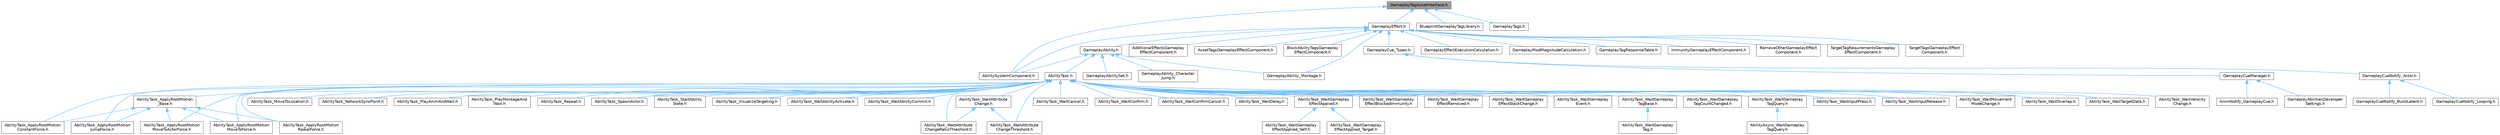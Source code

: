 digraph "GameplayTagAssetInterface.h"
{
 // INTERACTIVE_SVG=YES
 // LATEX_PDF_SIZE
  bgcolor="transparent";
  edge [fontname=Helvetica,fontsize=10,labelfontname=Helvetica,labelfontsize=10];
  node [fontname=Helvetica,fontsize=10,shape=box,height=0.2,width=0.4];
  Node1 [id="Node000001",label="GameplayTagAssetInterface.h",height=0.2,width=0.4,color="gray40", fillcolor="grey60", style="filled", fontcolor="black",tooltip=" "];
  Node1 -> Node2 [id="edge1_Node000001_Node000002",dir="back",color="steelblue1",style="solid",tooltip=" "];
  Node2 [id="Node000002",label="AbilitySystemComponent.h",height=0.2,width=0.4,color="grey40", fillcolor="white", style="filled",URL="$d0/da3/AbilitySystemComponent_8h.html",tooltip=" "];
  Node1 -> Node3 [id="edge2_Node000001_Node000003",dir="back",color="steelblue1",style="solid",tooltip=" "];
  Node3 [id="Node000003",label="BlueprintGameplayTagLibrary.h",height=0.2,width=0.4,color="grey40", fillcolor="white", style="filled",URL="$db/d22/BlueprintGameplayTagLibrary_8h.html",tooltip=" "];
  Node1 -> Node4 [id="edge3_Node000001_Node000004",dir="back",color="steelblue1",style="solid",tooltip=" "];
  Node4 [id="Node000004",label="GameplayEffect.h",height=0.2,width=0.4,color="grey40", fillcolor="white", style="filled",URL="$d4/d15/GameplayEffect_8h.html",tooltip=" "];
  Node4 -> Node2 [id="edge4_Node000004_Node000002",dir="back",color="steelblue1",style="solid",tooltip=" "];
  Node4 -> Node5 [id="edge5_Node000004_Node000005",dir="back",color="steelblue1",style="solid",tooltip=" "];
  Node5 [id="Node000005",label="AdditionalEffectsGameplay\lEffectComponent.h",height=0.2,width=0.4,color="grey40", fillcolor="white", style="filled",URL="$d5/dd7/AdditionalEffectsGameplayEffectComponent_8h.html",tooltip=" "];
  Node4 -> Node6 [id="edge6_Node000004_Node000006",dir="back",color="steelblue1",style="solid",tooltip=" "];
  Node6 [id="Node000006",label="AssetTagsGameplayEffectComponent.h",height=0.2,width=0.4,color="grey40", fillcolor="white", style="filled",URL="$df/d29/AssetTagsGameplayEffectComponent_8h.html",tooltip=" "];
  Node4 -> Node7 [id="edge7_Node000004_Node000007",dir="back",color="steelblue1",style="solid",tooltip=" "];
  Node7 [id="Node000007",label="BlockAbilityTagsGameplay\lEffectComponent.h",height=0.2,width=0.4,color="grey40", fillcolor="white", style="filled",URL="$d3/dad/BlockAbilityTagsGameplayEffectComponent_8h.html",tooltip=" "];
  Node4 -> Node8 [id="edge8_Node000004_Node000008",dir="back",color="steelblue1",style="solid",tooltip=" "];
  Node8 [id="Node000008",label="GameplayAbility.h",height=0.2,width=0.4,color="grey40", fillcolor="white", style="filled",URL="$dc/d44/GameplayAbility_8h.html",tooltip=" "];
  Node8 -> Node2 [id="edge9_Node000008_Node000002",dir="back",color="steelblue1",style="solid",tooltip=" "];
  Node8 -> Node9 [id="edge10_Node000008_Node000009",dir="back",color="steelblue1",style="solid",tooltip=" "];
  Node9 [id="Node000009",label="AbilityTask.h",height=0.2,width=0.4,color="grey40", fillcolor="white", style="filled",URL="$d2/d8e/AbilityTask_8h.html",tooltip=" "];
  Node9 -> Node10 [id="edge11_Node000009_Node000010",dir="back",color="steelblue1",style="solid",tooltip=" "];
  Node10 [id="Node000010",label="AbilityTask_ApplyRootMotion\lConstantForce.h",height=0.2,width=0.4,color="grey40", fillcolor="white", style="filled",URL="$d0/de8/AbilityTask__ApplyRootMotionConstantForce_8h.html",tooltip=" "];
  Node9 -> Node11 [id="edge12_Node000009_Node000011",dir="back",color="steelblue1",style="solid",tooltip=" "];
  Node11 [id="Node000011",label="AbilityTask_ApplyRootMotion\lJumpForce.h",height=0.2,width=0.4,color="grey40", fillcolor="white", style="filled",URL="$d7/db6/AbilityTask__ApplyRootMotionJumpForce_8h.html",tooltip=" "];
  Node9 -> Node12 [id="edge13_Node000009_Node000012",dir="back",color="steelblue1",style="solid",tooltip=" "];
  Node12 [id="Node000012",label="AbilityTask_ApplyRootMotion\lMoveToActorForce.h",height=0.2,width=0.4,color="grey40", fillcolor="white", style="filled",URL="$d5/de3/AbilityTask__ApplyRootMotionMoveToActorForce_8h.html",tooltip=" "];
  Node9 -> Node13 [id="edge14_Node000009_Node000013",dir="back",color="steelblue1",style="solid",tooltip=" "];
  Node13 [id="Node000013",label="AbilityTask_ApplyRootMotion\lMoveToForce.h",height=0.2,width=0.4,color="grey40", fillcolor="white", style="filled",URL="$d3/dc3/AbilityTask__ApplyRootMotionMoveToForce_8h.html",tooltip=" "];
  Node9 -> Node14 [id="edge15_Node000009_Node000014",dir="back",color="steelblue1",style="solid",tooltip=" "];
  Node14 [id="Node000014",label="AbilityTask_ApplyRootMotion\lRadialForce.h",height=0.2,width=0.4,color="grey40", fillcolor="white", style="filled",URL="$da/d06/AbilityTask__ApplyRootMotionRadialForce_8h.html",tooltip=" "];
  Node9 -> Node15 [id="edge16_Node000009_Node000015",dir="back",color="steelblue1",style="solid",tooltip=" "];
  Node15 [id="Node000015",label="AbilityTask_ApplyRootMotion\l_Base.h",height=0.2,width=0.4,color="grey40", fillcolor="white", style="filled",URL="$d8/d7d/AbilityTask__ApplyRootMotion__Base_8h.html",tooltip=" "];
  Node15 -> Node10 [id="edge17_Node000015_Node000010",dir="back",color="steelblue1",style="solid",tooltip=" "];
  Node15 -> Node11 [id="edge18_Node000015_Node000011",dir="back",color="steelblue1",style="solid",tooltip=" "];
  Node15 -> Node12 [id="edge19_Node000015_Node000012",dir="back",color="steelblue1",style="solid",tooltip=" "];
  Node15 -> Node13 [id="edge20_Node000015_Node000013",dir="back",color="steelblue1",style="solid",tooltip=" "];
  Node15 -> Node14 [id="edge21_Node000015_Node000014",dir="back",color="steelblue1",style="solid",tooltip=" "];
  Node9 -> Node16 [id="edge22_Node000009_Node000016",dir="back",color="steelblue1",style="solid",tooltip=" "];
  Node16 [id="Node000016",label="AbilityTask_MoveToLocation.h",height=0.2,width=0.4,color="grey40", fillcolor="white", style="filled",URL="$da/d8d/AbilityTask__MoveToLocation_8h.html",tooltip=" "];
  Node9 -> Node17 [id="edge23_Node000009_Node000017",dir="back",color="steelblue1",style="solid",tooltip=" "];
  Node17 [id="Node000017",label="AbilityTask_NetworkSyncPoint.h",height=0.2,width=0.4,color="grey40", fillcolor="white", style="filled",URL="$dc/d62/AbilityTask__NetworkSyncPoint_8h.html",tooltip=" "];
  Node9 -> Node18 [id="edge24_Node000009_Node000018",dir="back",color="steelblue1",style="solid",tooltip=" "];
  Node18 [id="Node000018",label="AbilityTask_PlayAnimAndWait.h",height=0.2,width=0.4,color="grey40", fillcolor="white", style="filled",URL="$d4/d50/AbilityTask__PlayAnimAndWait_8h.html",tooltip=" "];
  Node9 -> Node19 [id="edge25_Node000009_Node000019",dir="back",color="steelblue1",style="solid",tooltip=" "];
  Node19 [id="Node000019",label="AbilityTask_PlayMontageAnd\lWait.h",height=0.2,width=0.4,color="grey40", fillcolor="white", style="filled",URL="$de/d05/AbilityTask__PlayMontageAndWait_8h.html",tooltip=" "];
  Node9 -> Node20 [id="edge26_Node000009_Node000020",dir="back",color="steelblue1",style="solid",tooltip=" "];
  Node20 [id="Node000020",label="AbilityTask_Repeat.h",height=0.2,width=0.4,color="grey40", fillcolor="white", style="filled",URL="$da/d7d/AbilityTask__Repeat_8h.html",tooltip=" "];
  Node9 -> Node21 [id="edge27_Node000009_Node000021",dir="back",color="steelblue1",style="solid",tooltip=" "];
  Node21 [id="Node000021",label="AbilityTask_SpawnActor.h",height=0.2,width=0.4,color="grey40", fillcolor="white", style="filled",URL="$dc/d97/AbilityTask__SpawnActor_8h.html",tooltip=" "];
  Node9 -> Node22 [id="edge28_Node000009_Node000022",dir="back",color="steelblue1",style="solid",tooltip=" "];
  Node22 [id="Node000022",label="AbilityTask_StartAbility\lState.h",height=0.2,width=0.4,color="grey40", fillcolor="white", style="filled",URL="$db/d91/AbilityTask__StartAbilityState_8h.html",tooltip=" "];
  Node9 -> Node23 [id="edge29_Node000009_Node000023",dir="back",color="steelblue1",style="solid",tooltip=" "];
  Node23 [id="Node000023",label="AbilityTask_VisualizeTargeting.h",height=0.2,width=0.4,color="grey40", fillcolor="white", style="filled",URL="$df/dbd/AbilityTask__VisualizeTargeting_8h.html",tooltip=" "];
  Node9 -> Node24 [id="edge30_Node000009_Node000024",dir="back",color="steelblue1",style="solid",tooltip=" "];
  Node24 [id="Node000024",label="AbilityTask_WaitAbilityActivate.h",height=0.2,width=0.4,color="grey40", fillcolor="white", style="filled",URL="$db/da3/AbilityTask__WaitAbilityActivate_8h.html",tooltip=" "];
  Node9 -> Node25 [id="edge31_Node000009_Node000025",dir="back",color="steelblue1",style="solid",tooltip=" "];
  Node25 [id="Node000025",label="AbilityTask_WaitAbilityCommit.h",height=0.2,width=0.4,color="grey40", fillcolor="white", style="filled",URL="$de/de8/AbilityTask__WaitAbilityCommit_8h.html",tooltip=" "];
  Node9 -> Node26 [id="edge32_Node000009_Node000026",dir="back",color="steelblue1",style="solid",tooltip=" "];
  Node26 [id="Node000026",label="AbilityTask_WaitAttribute\lChange.h",height=0.2,width=0.4,color="grey40", fillcolor="white", style="filled",URL="$dd/d60/AbilityTask__WaitAttributeChange_8h.html",tooltip=" "];
  Node26 -> Node27 [id="edge33_Node000026_Node000027",dir="back",color="steelblue1",style="solid",tooltip=" "];
  Node27 [id="Node000027",label="AbilityTask_WaitAttribute\lChangeRatioThreshold.h",height=0.2,width=0.4,color="grey40", fillcolor="white", style="filled",URL="$de/d5e/AbilityTask__WaitAttributeChangeRatioThreshold_8h.html",tooltip=" "];
  Node26 -> Node28 [id="edge34_Node000026_Node000028",dir="back",color="steelblue1",style="solid",tooltip=" "];
  Node28 [id="Node000028",label="AbilityTask_WaitAttribute\lChangeThreshold.h",height=0.2,width=0.4,color="grey40", fillcolor="white", style="filled",URL="$db/d3e/AbilityTask__WaitAttributeChangeThreshold_8h.html",tooltip=" "];
  Node9 -> Node27 [id="edge35_Node000009_Node000027",dir="back",color="steelblue1",style="solid",tooltip=" "];
  Node9 -> Node28 [id="edge36_Node000009_Node000028",dir="back",color="steelblue1",style="solid",tooltip=" "];
  Node9 -> Node29 [id="edge37_Node000009_Node000029",dir="back",color="steelblue1",style="solid",tooltip=" "];
  Node29 [id="Node000029",label="AbilityTask_WaitCancel.h",height=0.2,width=0.4,color="grey40", fillcolor="white", style="filled",URL="$dc/d16/AbilityTask__WaitCancel_8h.html",tooltip=" "];
  Node9 -> Node30 [id="edge38_Node000009_Node000030",dir="back",color="steelblue1",style="solid",tooltip=" "];
  Node30 [id="Node000030",label="AbilityTask_WaitConfirm.h",height=0.2,width=0.4,color="grey40", fillcolor="white", style="filled",URL="$d3/d4f/AbilityTask__WaitConfirm_8h.html",tooltip=" "];
  Node9 -> Node31 [id="edge39_Node000009_Node000031",dir="back",color="steelblue1",style="solid",tooltip=" "];
  Node31 [id="Node000031",label="AbilityTask_WaitConfirmCancel.h",height=0.2,width=0.4,color="grey40", fillcolor="white", style="filled",URL="$de/d88/AbilityTask__WaitConfirmCancel_8h.html",tooltip=" "];
  Node9 -> Node32 [id="edge40_Node000009_Node000032",dir="back",color="steelblue1",style="solid",tooltip=" "];
  Node32 [id="Node000032",label="AbilityTask_WaitDelay.h",height=0.2,width=0.4,color="grey40", fillcolor="white", style="filled",URL="$dc/d63/AbilityTask__WaitDelay_8h.html",tooltip=" "];
  Node9 -> Node33 [id="edge41_Node000009_Node000033",dir="back",color="steelblue1",style="solid",tooltip=" "];
  Node33 [id="Node000033",label="AbilityTask_WaitGameplay\lEffectApplied.h",height=0.2,width=0.4,color="grey40", fillcolor="white", style="filled",URL="$d8/dfe/AbilityTask__WaitGameplayEffectApplied_8h.html",tooltip=" "];
  Node33 -> Node34 [id="edge42_Node000033_Node000034",dir="back",color="steelblue1",style="solid",tooltip=" "];
  Node34 [id="Node000034",label="AbilityTask_WaitGameplay\lEffectApplied_Self.h",height=0.2,width=0.4,color="grey40", fillcolor="white", style="filled",URL="$d0/d01/AbilityTask__WaitGameplayEffectApplied__Self_8h.html",tooltip=" "];
  Node33 -> Node35 [id="edge43_Node000033_Node000035",dir="back",color="steelblue1",style="solid",tooltip=" "];
  Node35 [id="Node000035",label="AbilityTask_WaitGameplay\lEffectApplied_Target.h",height=0.2,width=0.4,color="grey40", fillcolor="white", style="filled",URL="$db/dc4/AbilityTask__WaitGameplayEffectApplied__Target_8h.html",tooltip=" "];
  Node9 -> Node36 [id="edge44_Node000009_Node000036",dir="back",color="steelblue1",style="solid",tooltip=" "];
  Node36 [id="Node000036",label="AbilityTask_WaitGameplay\lEffectBlockedImmunity.h",height=0.2,width=0.4,color="grey40", fillcolor="white", style="filled",URL="$d4/d24/AbilityTask__WaitGameplayEffectBlockedImmunity_8h.html",tooltip=" "];
  Node9 -> Node37 [id="edge45_Node000009_Node000037",dir="back",color="steelblue1",style="solid",tooltip=" "];
  Node37 [id="Node000037",label="AbilityTask_WaitGameplay\lEffectRemoved.h",height=0.2,width=0.4,color="grey40", fillcolor="white", style="filled",URL="$d1/da9/AbilityTask__WaitGameplayEffectRemoved_8h.html",tooltip=" "];
  Node9 -> Node38 [id="edge46_Node000009_Node000038",dir="back",color="steelblue1",style="solid",tooltip=" "];
  Node38 [id="Node000038",label="AbilityTask_WaitGameplay\lEffectStackChange.h",height=0.2,width=0.4,color="grey40", fillcolor="white", style="filled",URL="$de/db3/AbilityTask__WaitGameplayEffectStackChange_8h.html",tooltip=" "];
  Node9 -> Node39 [id="edge47_Node000009_Node000039",dir="back",color="steelblue1",style="solid",tooltip=" "];
  Node39 [id="Node000039",label="AbilityTask_WaitGameplay\lEvent.h",height=0.2,width=0.4,color="grey40", fillcolor="white", style="filled",URL="$dc/db8/AbilityTask__WaitGameplayEvent_8h.html",tooltip=" "];
  Node9 -> Node40 [id="edge48_Node000009_Node000040",dir="back",color="steelblue1",style="solid",tooltip=" "];
  Node40 [id="Node000040",label="AbilityTask_WaitGameplay\lTagBase.h",height=0.2,width=0.4,color="grey40", fillcolor="white", style="filled",URL="$d8/dd0/AbilityTask__WaitGameplayTagBase_8h.html",tooltip=" "];
  Node40 -> Node41 [id="edge49_Node000040_Node000041",dir="back",color="steelblue1",style="solid",tooltip=" "];
  Node41 [id="Node000041",label="AbilityTask_WaitGameplay\lTag.h",height=0.2,width=0.4,color="grey40", fillcolor="white", style="filled",URL="$d3/d4f/AbilityTask__WaitGameplayTag_8h.html",tooltip=" "];
  Node9 -> Node42 [id="edge50_Node000009_Node000042",dir="back",color="steelblue1",style="solid",tooltip=" "];
  Node42 [id="Node000042",label="AbilityTask_WaitGameplay\lTagCountChanged.h",height=0.2,width=0.4,color="grey40", fillcolor="white", style="filled",URL="$dd/d55/AbilityTask__WaitGameplayTagCountChanged_8h.html",tooltip=" "];
  Node9 -> Node43 [id="edge51_Node000009_Node000043",dir="back",color="steelblue1",style="solid",tooltip=" "];
  Node43 [id="Node000043",label="AbilityTask_WaitGameplay\lTagQuery.h",height=0.2,width=0.4,color="grey40", fillcolor="white", style="filled",URL="$d4/d7f/AbilityTask__WaitGameplayTagQuery_8h.html",tooltip=" "];
  Node43 -> Node44 [id="edge52_Node000043_Node000044",dir="back",color="steelblue1",style="solid",tooltip=" "];
  Node44 [id="Node000044",label="AbilityAsync_WaitGameplay\lTagQuery.h",height=0.2,width=0.4,color="grey40", fillcolor="white", style="filled",URL="$d5/d29/AbilityAsync__WaitGameplayTagQuery_8h.html",tooltip=" "];
  Node9 -> Node45 [id="edge53_Node000009_Node000045",dir="back",color="steelblue1",style="solid",tooltip=" "];
  Node45 [id="Node000045",label="AbilityTask_WaitInputPress.h",height=0.2,width=0.4,color="grey40", fillcolor="white", style="filled",URL="$d6/d00/AbilityTask__WaitInputPress_8h.html",tooltip=" "];
  Node9 -> Node46 [id="edge54_Node000009_Node000046",dir="back",color="steelblue1",style="solid",tooltip=" "];
  Node46 [id="Node000046",label="AbilityTask_WaitInputRelease.h",height=0.2,width=0.4,color="grey40", fillcolor="white", style="filled",URL="$d1/d89/AbilityTask__WaitInputRelease_8h.html",tooltip=" "];
  Node9 -> Node47 [id="edge55_Node000009_Node000047",dir="back",color="steelblue1",style="solid",tooltip=" "];
  Node47 [id="Node000047",label="AbilityTask_WaitMovement\lModeChange.h",height=0.2,width=0.4,color="grey40", fillcolor="white", style="filled",URL="$d9/df7/AbilityTask__WaitMovementModeChange_8h.html",tooltip=" "];
  Node9 -> Node48 [id="edge56_Node000009_Node000048",dir="back",color="steelblue1",style="solid",tooltip=" "];
  Node48 [id="Node000048",label="AbilityTask_WaitOverlap.h",height=0.2,width=0.4,color="grey40", fillcolor="white", style="filled",URL="$d9/dab/AbilityTask__WaitOverlap_8h.html",tooltip=" "];
  Node9 -> Node49 [id="edge57_Node000009_Node000049",dir="back",color="steelblue1",style="solid",tooltip=" "];
  Node49 [id="Node000049",label="AbilityTask_WaitTargetData.h",height=0.2,width=0.4,color="grey40", fillcolor="white", style="filled",URL="$d2/d40/AbilityTask__WaitTargetData_8h.html",tooltip=" "];
  Node9 -> Node50 [id="edge58_Node000009_Node000050",dir="back",color="steelblue1",style="solid",tooltip=" "];
  Node50 [id="Node000050",label="AbilityTask_WaitVelocity\lChange.h",height=0.2,width=0.4,color="grey40", fillcolor="white", style="filled",URL="$da/d38/AbilityTask__WaitVelocityChange_8h.html",tooltip=" "];
  Node8 -> Node51 [id="edge59_Node000008_Node000051",dir="back",color="steelblue1",style="solid",tooltip=" "];
  Node51 [id="Node000051",label="GameplayAbilitySet.h",height=0.2,width=0.4,color="grey40", fillcolor="white", style="filled",URL="$d5/d19/GameplayAbilitySet_8h.html",tooltip=" "];
  Node8 -> Node52 [id="edge60_Node000008_Node000052",dir="back",color="steelblue1",style="solid",tooltip=" "];
  Node52 [id="Node000052",label="GameplayAbility_Character\lJump.h",height=0.2,width=0.4,color="grey40", fillcolor="white", style="filled",URL="$d7/dd2/GameplayAbility__CharacterJump_8h.html",tooltip=" "];
  Node8 -> Node53 [id="edge61_Node000008_Node000053",dir="back",color="steelblue1",style="solid",tooltip=" "];
  Node53 [id="Node000053",label="GameplayAbility_Montage.h",height=0.2,width=0.4,color="grey40", fillcolor="white", style="filled",URL="$d6/d77/GameplayAbility__Montage_8h.html",tooltip=" "];
  Node4 -> Node53 [id="edge62_Node000004_Node000053",dir="back",color="steelblue1",style="solid",tooltip=" "];
  Node4 -> Node54 [id="edge63_Node000004_Node000054",dir="back",color="steelblue1",style="solid",tooltip=" "];
  Node54 [id="Node000054",label="GameplayCue_Types.h",height=0.2,width=0.4,color="grey40", fillcolor="white", style="filled",URL="$da/d67/GameplayCue__Types_8h.html",tooltip=" "];
  Node54 -> Node55 [id="edge64_Node000054_Node000055",dir="back",color="steelblue1",style="solid",tooltip=" "];
  Node55 [id="Node000055",label="GameplayCueManager.h",height=0.2,width=0.4,color="grey40", fillcolor="white", style="filled",URL="$d7/d4e/GameplayCueManager_8h.html",tooltip=" "];
  Node55 -> Node56 [id="edge65_Node000055_Node000056",dir="back",color="steelblue1",style="solid",tooltip=" "];
  Node56 [id="Node000056",label="AnimNotify_GameplayCue.h",height=0.2,width=0.4,color="grey40", fillcolor="white", style="filled",URL="$da/d48/AnimNotify__GameplayCue_8h.html",tooltip=" "];
  Node55 -> Node57 [id="edge66_Node000055_Node000057",dir="back",color="steelblue1",style="solid",tooltip=" "];
  Node57 [id="Node000057",label="GameplayAbilitiesDeveloper\lSettings.h",height=0.2,width=0.4,color="grey40", fillcolor="white", style="filled",URL="$d3/d55/GameplayAbilitiesDeveloperSettings_8h.html",tooltip=" "];
  Node54 -> Node58 [id="edge67_Node000054_Node000058",dir="back",color="steelblue1",style="solid",tooltip=" "];
  Node58 [id="Node000058",label="GameplayCueNotify_Actor.h",height=0.2,width=0.4,color="grey40", fillcolor="white", style="filled",URL="$df/d91/GameplayCueNotify__Actor_8h.html",tooltip=" "];
  Node58 -> Node59 [id="edge68_Node000058_Node000059",dir="back",color="steelblue1",style="solid",tooltip=" "];
  Node59 [id="Node000059",label="GameplayCueNotify_BurstLatent.h",height=0.2,width=0.4,color="grey40", fillcolor="white", style="filled",URL="$df/db0/GameplayCueNotify__BurstLatent_8h.html",tooltip=" "];
  Node58 -> Node60 [id="edge69_Node000058_Node000060",dir="back",color="steelblue1",style="solid",tooltip=" "];
  Node60 [id="Node000060",label="GameplayCueNotify_Looping.h",height=0.2,width=0.4,color="grey40", fillcolor="white", style="filled",URL="$d5/db4/GameplayCueNotify__Looping_8h.html",tooltip=" "];
  Node4 -> Node61 [id="edge70_Node000004_Node000061",dir="back",color="steelblue1",style="solid",tooltip=" "];
  Node61 [id="Node000061",label="GameplayEffectExecutionCalculation.h",height=0.2,width=0.4,color="grey40", fillcolor="white", style="filled",URL="$df/d9d/GameplayEffectExecutionCalculation_8h.html",tooltip=" "];
  Node4 -> Node62 [id="edge71_Node000004_Node000062",dir="back",color="steelblue1",style="solid",tooltip=" "];
  Node62 [id="Node000062",label="GameplayModMagnitudeCalculation.h",height=0.2,width=0.4,color="grey40", fillcolor="white", style="filled",URL="$dd/da6/GameplayModMagnitudeCalculation_8h.html",tooltip=" "];
  Node4 -> Node63 [id="edge72_Node000004_Node000063",dir="back",color="steelblue1",style="solid",tooltip=" "];
  Node63 [id="Node000063",label="GameplayTagResponseTable.h",height=0.2,width=0.4,color="grey40", fillcolor="white", style="filled",URL="$d1/d27/GameplayTagResponseTable_8h.html",tooltip=" "];
  Node4 -> Node64 [id="edge73_Node000004_Node000064",dir="back",color="steelblue1",style="solid",tooltip=" "];
  Node64 [id="Node000064",label="ImmunityGameplayEffectComponent.h",height=0.2,width=0.4,color="grey40", fillcolor="white", style="filled",URL="$d7/dae/ImmunityGameplayEffectComponent_8h.html",tooltip=" "];
  Node4 -> Node65 [id="edge74_Node000004_Node000065",dir="back",color="steelblue1",style="solid",tooltip=" "];
  Node65 [id="Node000065",label="RemoveOtherGameplayEffect\lComponent.h",height=0.2,width=0.4,color="grey40", fillcolor="white", style="filled",URL="$d8/da2/RemoveOtherGameplayEffectComponent_8h.html",tooltip=" "];
  Node4 -> Node66 [id="edge75_Node000004_Node000066",dir="back",color="steelblue1",style="solid",tooltip=" "];
  Node66 [id="Node000066",label="TargetTagRequirementsGameplay\lEffectComponent.h",height=0.2,width=0.4,color="grey40", fillcolor="white", style="filled",URL="$d3/df8/TargetTagRequirementsGameplayEffectComponent_8h.html",tooltip=" "];
  Node4 -> Node67 [id="edge76_Node000004_Node000067",dir="back",color="steelblue1",style="solid",tooltip=" "];
  Node67 [id="Node000067",label="TargetTagsGameplayEffect\lComponent.h",height=0.2,width=0.4,color="grey40", fillcolor="white", style="filled",URL="$d5/d2e/TargetTagsGameplayEffectComponent_8h.html",tooltip=" "];
  Node1 -> Node68 [id="edge77_Node000001_Node000068",dir="back",color="steelblue1",style="solid",tooltip=" "];
  Node68 [id="Node000068",label="GameplayTags.h",height=0.2,width=0.4,color="grey40", fillcolor="white", style="filled",URL="$d0/d9b/GameplayTags_8h.html",tooltip=" "];
}
